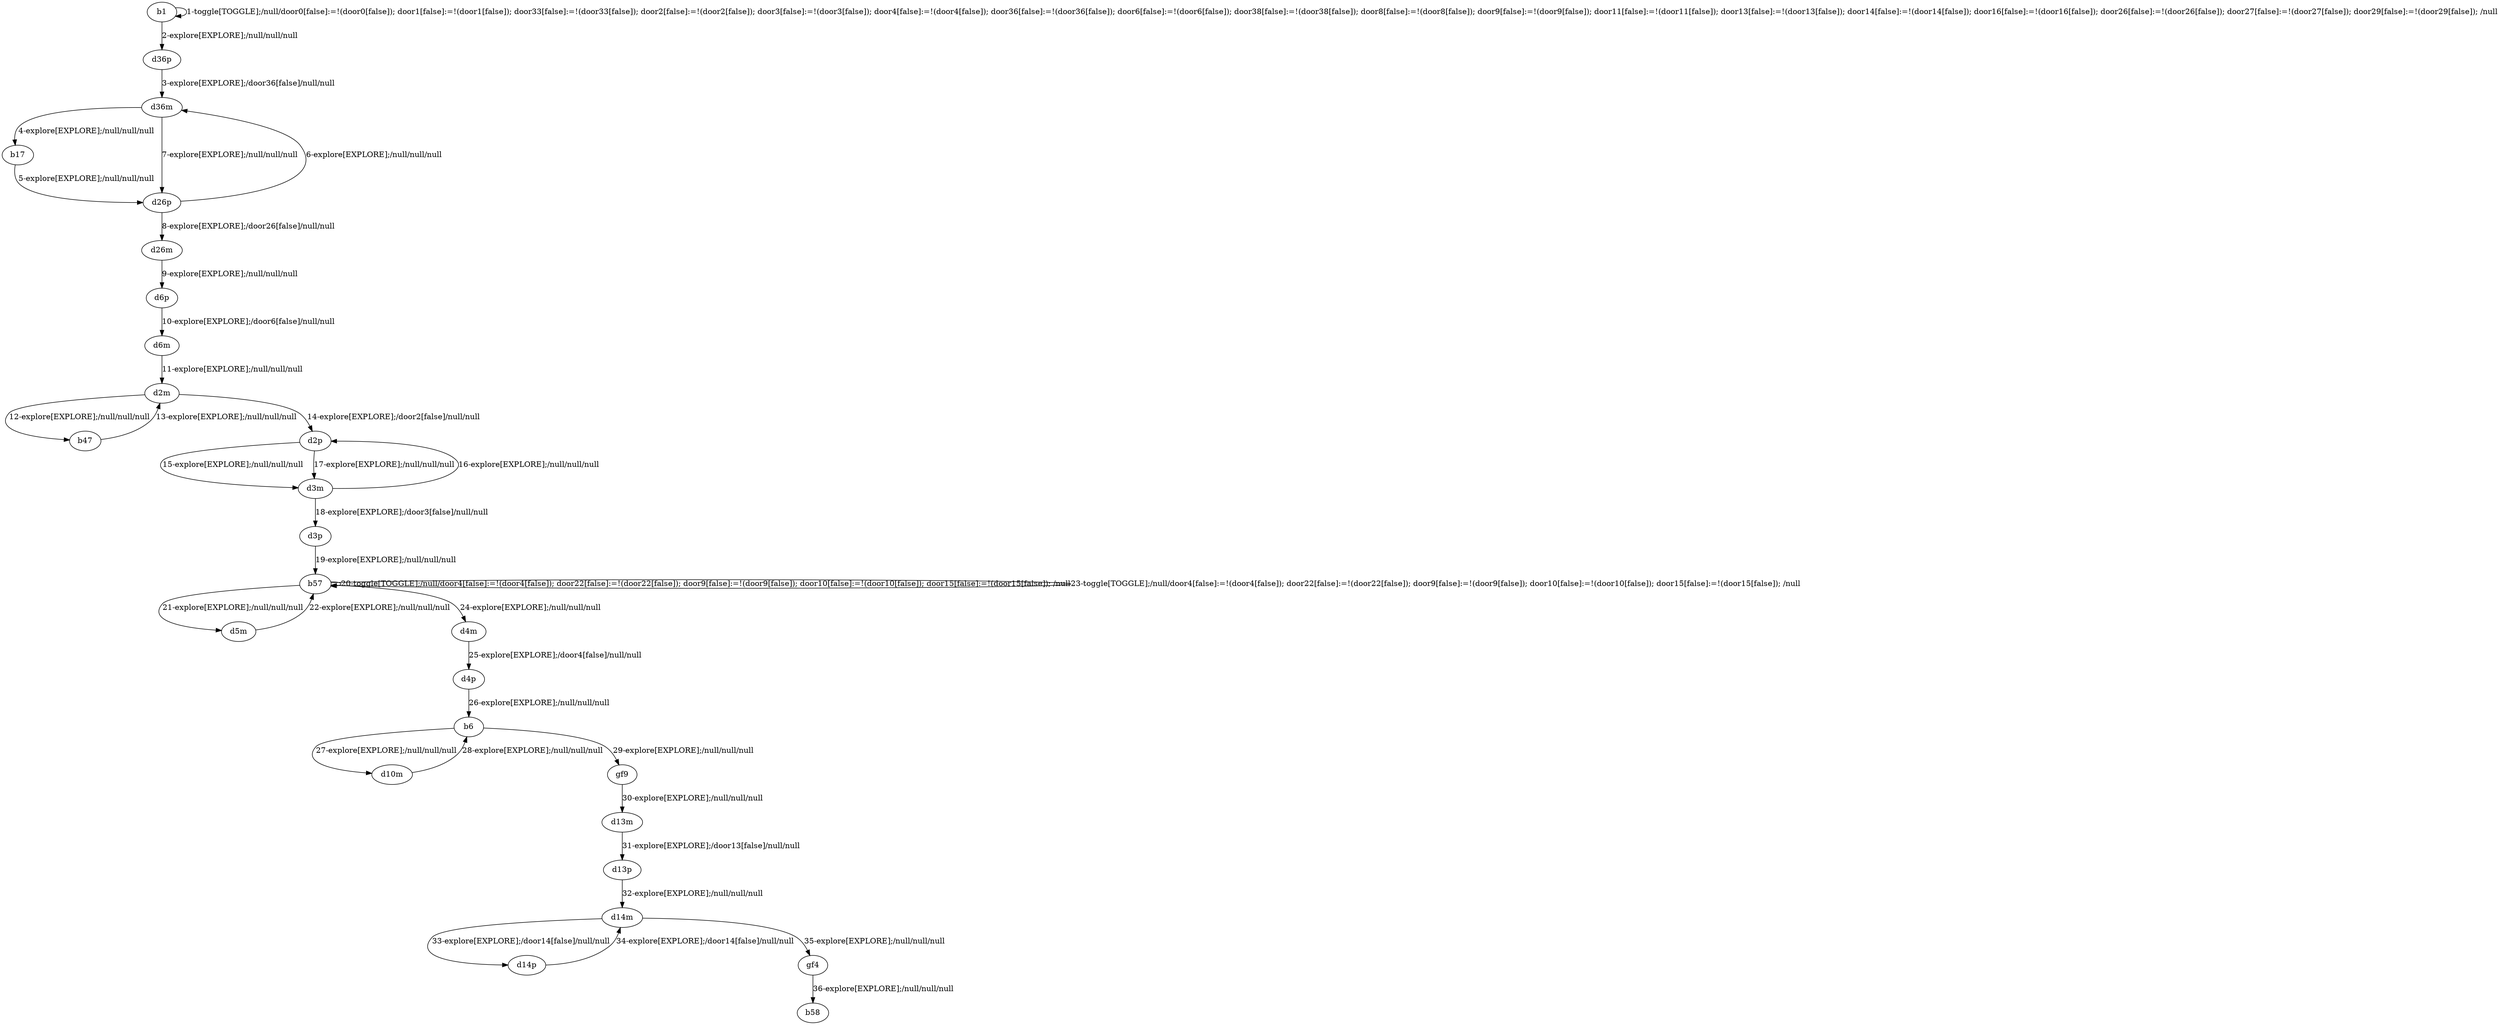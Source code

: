 # Total number of goals covered by this test: 2
# gf4 --> b58
# d14m --> gf4

digraph g {
"b1" -> "b1" [label = "1-toggle[TOGGLE];/null/door0[false]:=!(door0[false]); door1[false]:=!(door1[false]); door33[false]:=!(door33[false]); door2[false]:=!(door2[false]); door3[false]:=!(door3[false]); door4[false]:=!(door4[false]); door36[false]:=!(door36[false]); door6[false]:=!(door6[false]); door38[false]:=!(door38[false]); door8[false]:=!(door8[false]); door9[false]:=!(door9[false]); door11[false]:=!(door11[false]); door13[false]:=!(door13[false]); door14[false]:=!(door14[false]); door16[false]:=!(door16[false]); door26[false]:=!(door26[false]); door27[false]:=!(door27[false]); door29[false]:=!(door29[false]); /null"];
"b1" -> "d36p" [label = "2-explore[EXPLORE];/null/null/null"];
"d36p" -> "d36m" [label = "3-explore[EXPLORE];/door36[false]/null/null"];
"d36m" -> "b17" [label = "4-explore[EXPLORE];/null/null/null"];
"b17" -> "d26p" [label = "5-explore[EXPLORE];/null/null/null"];
"d26p" -> "d36m" [label = "6-explore[EXPLORE];/null/null/null"];
"d36m" -> "d26p" [label = "7-explore[EXPLORE];/null/null/null"];
"d26p" -> "d26m" [label = "8-explore[EXPLORE];/door26[false]/null/null"];
"d26m" -> "d6p" [label = "9-explore[EXPLORE];/null/null/null"];
"d6p" -> "d6m" [label = "10-explore[EXPLORE];/door6[false]/null/null"];
"d6m" -> "d2m" [label = "11-explore[EXPLORE];/null/null/null"];
"d2m" -> "b47" [label = "12-explore[EXPLORE];/null/null/null"];
"b47" -> "d2m" [label = "13-explore[EXPLORE];/null/null/null"];
"d2m" -> "d2p" [label = "14-explore[EXPLORE];/door2[false]/null/null"];
"d2p" -> "d3m" [label = "15-explore[EXPLORE];/null/null/null"];
"d3m" -> "d2p" [label = "16-explore[EXPLORE];/null/null/null"];
"d2p" -> "d3m" [label = "17-explore[EXPLORE];/null/null/null"];
"d3m" -> "d3p" [label = "18-explore[EXPLORE];/door3[false]/null/null"];
"d3p" -> "b57" [label = "19-explore[EXPLORE];/null/null/null"];
"b57" -> "b57" [label = "20-toggle[TOGGLE];/null/door4[false]:=!(door4[false]); door22[false]:=!(door22[false]); door9[false]:=!(door9[false]); door10[false]:=!(door10[false]); door15[false]:=!(door15[false]); /null"];
"b57" -> "d5m" [label = "21-explore[EXPLORE];/null/null/null"];
"d5m" -> "b57" [label = "22-explore[EXPLORE];/null/null/null"];
"b57" -> "b57" [label = "23-toggle[TOGGLE];/null/door4[false]:=!(door4[false]); door22[false]:=!(door22[false]); door9[false]:=!(door9[false]); door10[false]:=!(door10[false]); door15[false]:=!(door15[false]); /null"];
"b57" -> "d4m" [label = "24-explore[EXPLORE];/null/null/null"];
"d4m" -> "d4p" [label = "25-explore[EXPLORE];/door4[false]/null/null"];
"d4p" -> "b6" [label = "26-explore[EXPLORE];/null/null/null"];
"b6" -> "d10m" [label = "27-explore[EXPLORE];/null/null/null"];
"d10m" -> "b6" [label = "28-explore[EXPLORE];/null/null/null"];
"b6" -> "gf9" [label = "29-explore[EXPLORE];/null/null/null"];
"gf9" -> "d13m" [label = "30-explore[EXPLORE];/null/null/null"];
"d13m" -> "d13p" [label = "31-explore[EXPLORE];/door13[false]/null/null"];
"d13p" -> "d14m" [label = "32-explore[EXPLORE];/null/null/null"];
"d14m" -> "d14p" [label = "33-explore[EXPLORE];/door14[false]/null/null"];
"d14p" -> "d14m" [label = "34-explore[EXPLORE];/door14[false]/null/null"];
"d14m" -> "gf4" [label = "35-explore[EXPLORE];/null/null/null"];
"gf4" -> "b58" [label = "36-explore[EXPLORE];/null/null/null"];
}